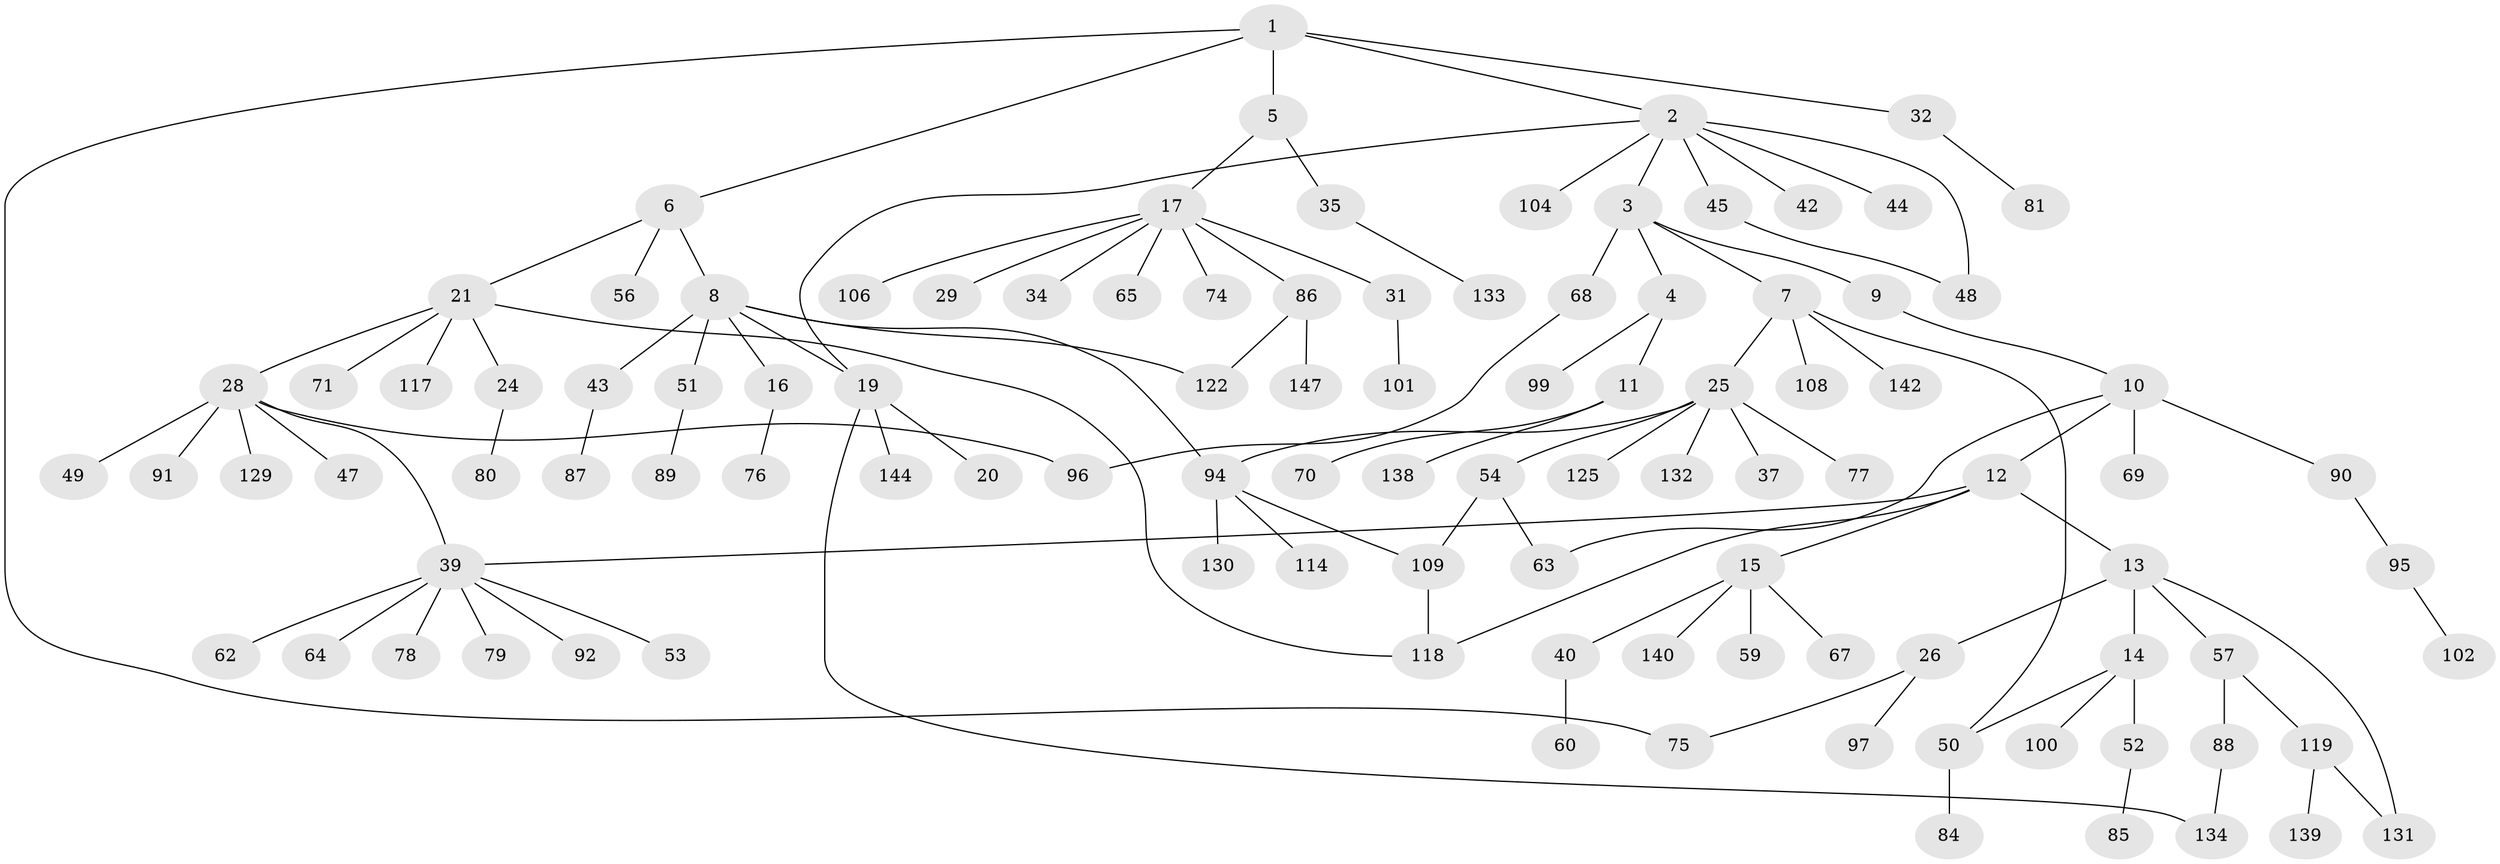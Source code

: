 // Generated by graph-tools (version 1.1) at 2025/51/02/27/25 19:51:38]
// undirected, 104 vertices, 117 edges
graph export_dot {
graph [start="1"]
  node [color=gray90,style=filled];
  1 [super="+146"];
  2 [super="+36"];
  3;
  4;
  5;
  6 [super="+18"];
  7 [super="+58"];
  8 [super="+105"];
  9;
  10 [super="+120"];
  11 [super="+30"];
  12;
  13 [super="+82"];
  14 [super="+83"];
  15 [super="+27"];
  16;
  17 [super="+23"];
  19 [super="+98"];
  20;
  21 [super="+22"];
  24;
  25 [super="+55"];
  26 [super="+38"];
  28 [super="+33"];
  29 [super="+61"];
  31 [super="+66"];
  32 [super="+46"];
  34;
  35 [super="+107"];
  37;
  39 [super="+41"];
  40 [super="+141"];
  42;
  43 [super="+72"];
  44;
  45 [super="+121"];
  47;
  48 [super="+137"];
  49;
  50 [super="+112"];
  51;
  52 [super="+110"];
  53;
  54;
  56;
  57 [super="+73"];
  59;
  60 [super="+145"];
  62;
  63 [super="+126"];
  64;
  65;
  67;
  68 [super="+136"];
  69 [super="+113"];
  70;
  71;
  74;
  75 [super="+123"];
  76 [super="+128"];
  77;
  78;
  79;
  80 [super="+93"];
  81;
  84;
  85;
  86 [super="+116"];
  87;
  88 [super="+103"];
  89;
  90 [super="+124"];
  91;
  92 [super="+111"];
  94 [super="+115"];
  95;
  96 [super="+148"];
  97;
  99;
  100;
  101;
  102;
  104;
  106;
  108;
  109 [super="+135"];
  114;
  117;
  118;
  119 [super="+149"];
  122;
  125 [super="+127"];
  129;
  130;
  131 [super="+143"];
  132;
  133;
  134;
  138;
  139;
  140;
  142;
  144;
  147;
  1 -- 2;
  1 -- 5;
  1 -- 6;
  1 -- 32;
  1 -- 75;
  2 -- 3;
  2 -- 19;
  2 -- 42;
  2 -- 44;
  2 -- 45;
  2 -- 48;
  2 -- 104;
  3 -- 4;
  3 -- 7;
  3 -- 9;
  3 -- 68;
  4 -- 11;
  4 -- 99;
  5 -- 17;
  5 -- 35;
  6 -- 8;
  6 -- 21;
  6 -- 56;
  7 -- 25;
  7 -- 50;
  7 -- 108;
  7 -- 142;
  8 -- 16;
  8 -- 43;
  8 -- 51;
  8 -- 122;
  8 -- 19;
  8 -- 94;
  9 -- 10;
  10 -- 12;
  10 -- 69;
  10 -- 90;
  10 -- 63;
  11 -- 70;
  11 -- 138;
  12 -- 13;
  12 -- 15;
  12 -- 118;
  12 -- 39;
  13 -- 14;
  13 -- 26;
  13 -- 57;
  13 -- 131;
  14 -- 52;
  14 -- 50;
  14 -- 100;
  15 -- 59;
  15 -- 67;
  15 -- 140;
  15 -- 40;
  16 -- 76;
  17 -- 29;
  17 -- 34;
  17 -- 106;
  17 -- 65;
  17 -- 86;
  17 -- 74;
  17 -- 31;
  19 -- 20;
  19 -- 134;
  19 -- 144;
  21 -- 28;
  21 -- 71;
  21 -- 117;
  21 -- 118;
  21 -- 24;
  24 -- 80;
  25 -- 37;
  25 -- 54;
  25 -- 94;
  25 -- 132;
  25 -- 77;
  25 -- 125;
  26 -- 75;
  26 -- 97;
  28 -- 39;
  28 -- 47;
  28 -- 49;
  28 -- 91;
  28 -- 96;
  28 -- 129;
  31 -- 101;
  32 -- 81;
  35 -- 133;
  39 -- 62;
  39 -- 78;
  39 -- 64;
  39 -- 53;
  39 -- 92;
  39 -- 79;
  40 -- 60;
  43 -- 87;
  45 -- 48;
  50 -- 84;
  51 -- 89;
  52 -- 85;
  54 -- 63;
  54 -- 109;
  57 -- 88;
  57 -- 119;
  68 -- 96;
  86 -- 122;
  86 -- 147;
  88 -- 134;
  90 -- 95;
  94 -- 114;
  94 -- 130;
  94 -- 109;
  95 -- 102;
  109 -- 118;
  119 -- 131;
  119 -- 139;
}
